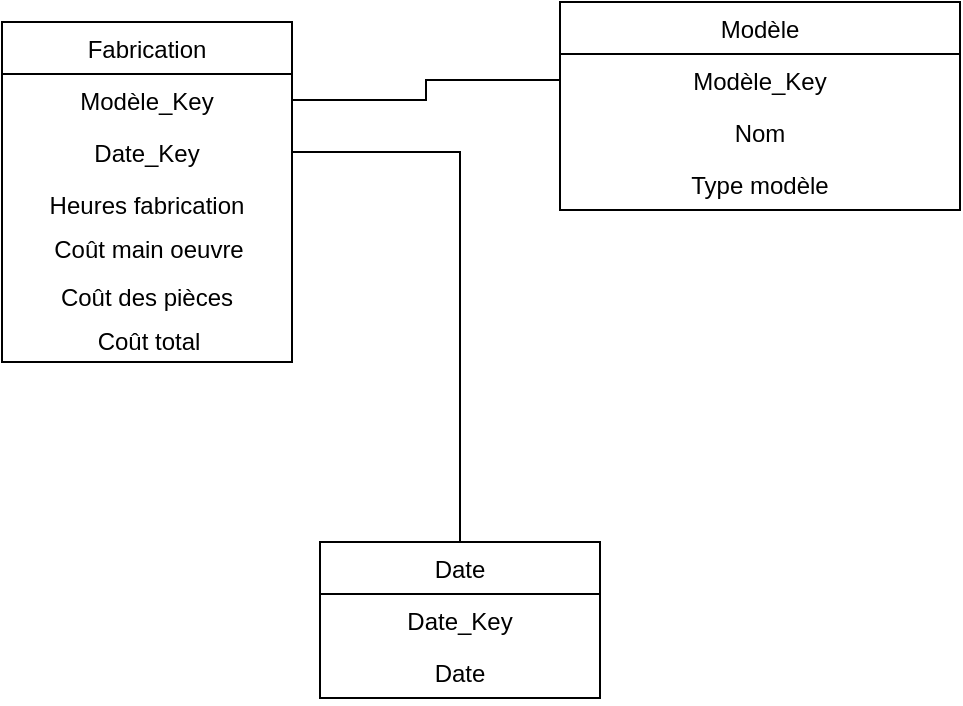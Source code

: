 <mxfile version="14.5.9" type="device"><diagram id="C5RBs43oDa-KdzZeNtuy" name="Page-1"><mxGraphModel dx="700" dy="727" grid="1" gridSize="10" guides="1" tooltips="1" connect="1" arrows="1" fold="1" page="1" pageScale="1" pageWidth="827" pageHeight="1169" math="0" shadow="0"><root><mxCell id="WIyWlLk6GJQsqaUBKTNV-0"/><mxCell id="WIyWlLk6GJQsqaUBKTNV-1" parent="WIyWlLk6GJQsqaUBKTNV-0"/><mxCell id="mRwe5NYhVJ5j7OpJNnc0-33" value="" style="edgeStyle=orthogonalEdgeStyle;rounded=0;orthogonalLoop=1;jettySize=auto;html=1;exitX=1;exitY=0.5;exitDx=0;exitDy=0;endArrow=none;endFill=0;" parent="WIyWlLk6GJQsqaUBKTNV-1" source="mRwe5NYhVJ5j7OpJNnc0-3" target="mRwe5NYhVJ5j7OpJNnc0-28" edge="1"><mxGeometry relative="1" as="geometry"/></mxCell><mxCell id="mRwe5NYhVJ5j7OpJNnc0-0" value="Fabrication" style="swimlane;fontStyle=0;childLayout=stackLayout;horizontal=1;startSize=26;fillColor=none;horizontalStack=0;resizeParent=1;resizeParentMax=0;resizeLast=0;collapsible=1;marginBottom=0;align=center;fontSize=12;" parent="WIyWlLk6GJQsqaUBKTNV-1" vertex="1"><mxGeometry x="361" y="240" width="145" height="170" as="geometry"><mxRectangle x="344" y="210" width="90" height="26" as="alternateBounds"/></mxGeometry></mxCell><mxCell id="mRwe5NYhVJ5j7OpJNnc0-1" value="Modèle_Key" style="text;strokeColor=none;fillColor=none;align=center;verticalAlign=top;spacingLeft=4;spacingRight=4;overflow=hidden;rotatable=0;points=[[0,0.5],[1,0.5]];portConstraint=eastwest;fontSize=12;" parent="mRwe5NYhVJ5j7OpJNnc0-0" vertex="1"><mxGeometry y="26" width="145" height="26" as="geometry"/></mxCell><mxCell id="mRwe5NYhVJ5j7OpJNnc0-3" value="Date_Key" style="text;strokeColor=none;fillColor=none;align=center;verticalAlign=top;spacingLeft=4;spacingRight=4;overflow=hidden;rotatable=0;points=[[0,0.5],[1,0.5]];portConstraint=eastwest;fontSize=12;" parent="mRwe5NYhVJ5j7OpJNnc0-0" vertex="1"><mxGeometry y="52" width="145" height="26" as="geometry"/></mxCell><mxCell id="3e0KBDtI7pTIPe6c97CJ-41" value="Heures fabrication" style="text;strokeColor=none;fillColor=none;align=center;verticalAlign=top;spacingLeft=4;spacingRight=4;overflow=hidden;rotatable=0;points=[[0,0.5],[1,0.5]];portConstraint=eastwest;" parent="mRwe5NYhVJ5j7OpJNnc0-0" vertex="1"><mxGeometry y="78" width="145" height="26" as="geometry"/></mxCell><mxCell id="mRwe5NYhVJ5j7OpJNnc0-34" value="Coût main oeuvre" style="text;html=1;align=center;verticalAlign=middle;resizable=0;points=[];autosize=1;strokeColor=none;fontSize=12;" parent="mRwe5NYhVJ5j7OpJNnc0-0" vertex="1"><mxGeometry y="104" width="145" height="20" as="geometry"/></mxCell><mxCell id="3e0KBDtI7pTIPe6c97CJ-34" value="Coût des pièces" style="text;strokeColor=none;fillColor=none;align=center;verticalAlign=top;spacingLeft=4;spacingRight=4;overflow=hidden;rotatable=0;points=[[0,0.5],[1,0.5]];portConstraint=eastwest;" parent="mRwe5NYhVJ5j7OpJNnc0-0" vertex="1"><mxGeometry y="124" width="145" height="26" as="geometry"/></mxCell><mxCell id="3e0KBDtI7pTIPe6c97CJ-0" value="Coût total" style="text;html=1;align=center;verticalAlign=middle;resizable=0;points=[];autosize=1;strokeColor=none;fontSize=12;" parent="mRwe5NYhVJ5j7OpJNnc0-0" vertex="1"><mxGeometry y="150" width="145" height="20" as="geometry"/></mxCell><mxCell id="mRwe5NYhVJ5j7OpJNnc0-20" style="edgeStyle=orthogonalEdgeStyle;rounded=0;orthogonalLoop=1;jettySize=auto;html=1;exitX=1;exitY=0.5;exitDx=0;exitDy=0;entryX=0;entryY=0.5;entryDx=0;entryDy=0;endArrow=none;endFill=0;" parent="WIyWlLk6GJQsqaUBKTNV-1" source="mRwe5NYhVJ5j7OpJNnc0-1" target="3e0KBDtI7pTIPe6c97CJ-18" edge="1"><mxGeometry relative="1" as="geometry"><mxPoint x="620" y="279" as="targetPoint"/></mxGeometry></mxCell><mxCell id="mRwe5NYhVJ5j7OpJNnc0-28" value="Date" style="swimlane;fontStyle=0;childLayout=stackLayout;horizontal=1;startSize=26;fillColor=none;horizontalStack=0;resizeParent=1;resizeParentMax=0;resizeLast=0;collapsible=1;marginBottom=0;align=center;" parent="WIyWlLk6GJQsqaUBKTNV-1" vertex="1"><mxGeometry x="520" y="500" width="140" height="78" as="geometry"><mxRectangle x="344" y="210" width="90" height="26" as="alternateBounds"/></mxGeometry></mxCell><mxCell id="mRwe5NYhVJ5j7OpJNnc0-29" value="Date_Key" style="text;strokeColor=none;fillColor=none;align=center;verticalAlign=top;spacingLeft=4;spacingRight=4;overflow=hidden;rotatable=0;points=[[0,0.5],[1,0.5]];portConstraint=eastwest;" parent="mRwe5NYhVJ5j7OpJNnc0-28" vertex="1"><mxGeometry y="26" width="140" height="26" as="geometry"/></mxCell><mxCell id="mRwe5NYhVJ5j7OpJNnc0-30" value="Date" style="text;strokeColor=none;fillColor=none;align=center;verticalAlign=top;spacingLeft=4;spacingRight=4;overflow=hidden;rotatable=0;points=[[0,0.5],[1,0.5]];portConstraint=eastwest;" parent="mRwe5NYhVJ5j7OpJNnc0-28" vertex="1"><mxGeometry y="52" width="140" height="26" as="geometry"/></mxCell><mxCell id="3e0KBDtI7pTIPe6c97CJ-17" value="Modèle" style="swimlane;fontStyle=0;childLayout=stackLayout;horizontal=1;startSize=26;fillColor=none;horizontalStack=0;resizeParent=1;resizeParentMax=0;resizeLast=0;collapsible=1;marginBottom=0;align=center;" parent="WIyWlLk6GJQsqaUBKTNV-1" vertex="1"><mxGeometry x="640" y="230" width="200" height="104" as="geometry"/></mxCell><mxCell id="3e0KBDtI7pTIPe6c97CJ-18" value="Modèle_Key" style="text;strokeColor=none;fillColor=none;align=center;verticalAlign=top;spacingLeft=4;spacingRight=4;overflow=hidden;rotatable=0;points=[[0,0.5],[1,0.5]];portConstraint=eastwest;" parent="3e0KBDtI7pTIPe6c97CJ-17" vertex="1"><mxGeometry y="26" width="200" height="26" as="geometry"/></mxCell><mxCell id="3e0KBDtI7pTIPe6c97CJ-19" value="Nom" style="text;strokeColor=none;fillColor=none;align=center;verticalAlign=top;spacingLeft=4;spacingRight=4;overflow=hidden;rotatable=0;points=[[0,0.5],[1,0.5]];portConstraint=eastwest;" parent="3e0KBDtI7pTIPe6c97CJ-17" vertex="1"><mxGeometry y="52" width="200" height="26" as="geometry"/></mxCell><mxCell id="3e0KBDtI7pTIPe6c97CJ-40" value="Type modèle" style="text;strokeColor=none;fillColor=none;align=center;verticalAlign=top;spacingLeft=4;spacingRight=4;overflow=hidden;rotatable=0;points=[[0,0.5],[1,0.5]];portConstraint=eastwest;" parent="3e0KBDtI7pTIPe6c97CJ-17" vertex="1"><mxGeometry y="78" width="200" height="26" as="geometry"/></mxCell></root></mxGraphModel></diagram></mxfile>